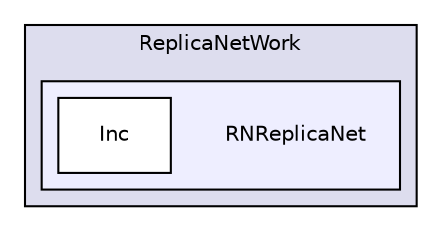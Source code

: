digraph "RNReplicaNet" {
  compound=true
  node [ fontsize="10", fontname="Helvetica"];
  edge [ labelfontsize="10", labelfontname="Helvetica"];
  subgraph clusterdir_aef0490a20352b28c05403be9f6bb4e5 {
    graph [ bgcolor="#ddddee", pencolor="black", label="ReplicaNetWork" fontname="Helvetica", fontsize="10", URL="dir_aef0490a20352b28c05403be9f6bb4e5.html"]
  subgraph clusterdir_b5f8825fabca75f2ca7a1fa69938067a {
    graph [ bgcolor="#eeeeff", pencolor="black", label="" URL="dir_b5f8825fabca75f2ca7a1fa69938067a.html"];
    dir_b5f8825fabca75f2ca7a1fa69938067a [shape=plaintext label="RNReplicaNet"];
    dir_8a61926714a8c9a18bdfa81bb3f85113 [shape=box label="Inc" color="black" fillcolor="white" style="filled" URL="dir_8a61926714a8c9a18bdfa81bb3f85113.html"];
  }
  }
}
